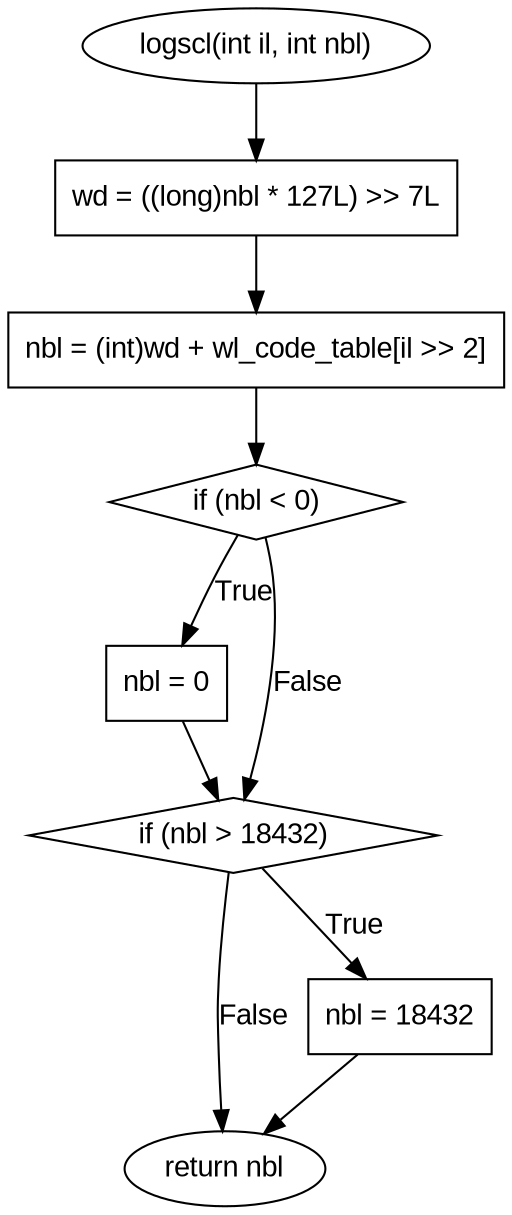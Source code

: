 digraph logscl {
    rankdir=TB;
    node [shape=box, fontname=Arial];
    edge [fontname=Arial];

    start [label="logscl(int il, int nbl)", shape=ellipse];
    end [label="return nbl", shape=ellipse];
    compute_wd [label="wd = ((long)nbl * 127L) >> 7L"];
    update_nbl [label="nbl = (int)wd + wl_code_table[il >> 2]"];
    cond1 [label="if (nbl < 0)", shape=diamond];
    set_zero [label="nbl = 0"];
    cond2 [label="if (nbl > 18432)", shape=diamond];
    set_max [label="nbl = 18432"];

    start -> compute_wd;
    compute_wd -> update_nbl;
    update_nbl -> cond1;
    cond1 -> set_zero [label="True"];
    cond1 -> cond2 [label="False"];
    set_zero -> cond2;
    cond2 -> set_max [label="True"];
    cond2 -> end [label="False"];
    set_max -> end;
}